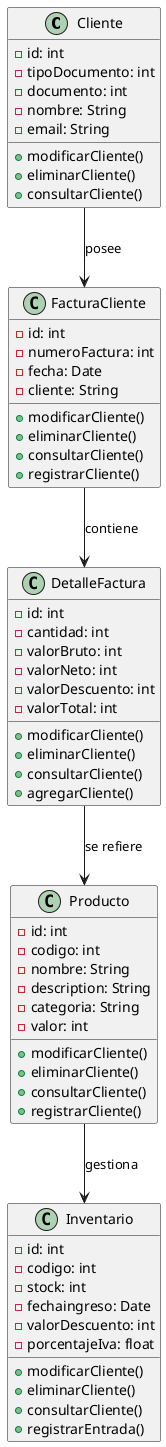 @startuml

class Cliente {
    - id: int
    - tipoDocumento: int 
    - documento: int 
    - nombre: String
    - email: String
    + modificarCliente()
    + eliminarCliente()
    + consultarCliente()
}

class FacturaCliente {
    - id: int 
    - numeroFactura: int 
    - fecha: Date 
    - cliente: String 
    + modificarCliente()
    + eliminarCliente()
    + consultarCliente()
    + registrarCliente()
}

class DetalleFactura {
    - id: int 
    - cantidad: int 
    - valorBruto: int 
    - valorNeto: int
    - valorDescuento: int
    - valorTotal: int
    + modificarCliente()
    + eliminarCliente()
    + consultarCliente()
    + agregarCliente()
}

class Producto {
    -id: int
    - codigo: int
    - nombre: String
    - description: String
    - categoria: String
    - valor: int
    + modificarCliente()
    + eliminarCliente()
    + consultarCliente()
    + registrarCliente()
}

class Inventario {
    - id: int
    - codigo: int
    - stock: int
    - fechaingreso: Date
    - valorDescuento: int 
    - porcentajeIva: float 
    + modificarCliente()
    + eliminarCliente()
    + consultarCliente()
    + registrarEntrada()

    }

Cliente --> FacturaCliente : posee
FacturaCliente  -->  DetalleFactura : contiene
DetalleFactura -->  Producto : se refiere
Producto  -->  Inventario : gestiona

@enduml

  

